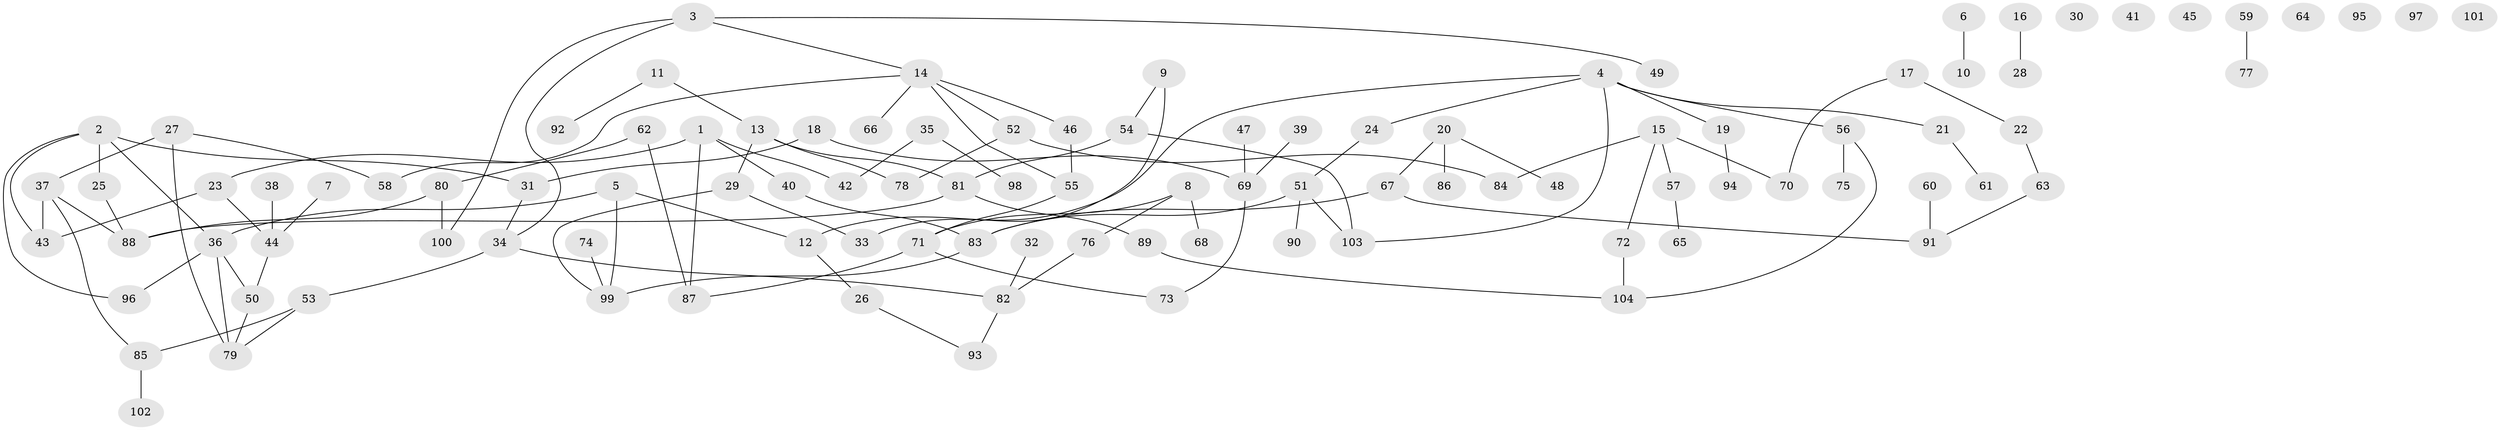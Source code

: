 // Generated by graph-tools (version 1.1) at 2025/40/03/09/25 04:40:49]
// undirected, 104 vertices, 118 edges
graph export_dot {
graph [start="1"]
  node [color=gray90,style=filled];
  1;
  2;
  3;
  4;
  5;
  6;
  7;
  8;
  9;
  10;
  11;
  12;
  13;
  14;
  15;
  16;
  17;
  18;
  19;
  20;
  21;
  22;
  23;
  24;
  25;
  26;
  27;
  28;
  29;
  30;
  31;
  32;
  33;
  34;
  35;
  36;
  37;
  38;
  39;
  40;
  41;
  42;
  43;
  44;
  45;
  46;
  47;
  48;
  49;
  50;
  51;
  52;
  53;
  54;
  55;
  56;
  57;
  58;
  59;
  60;
  61;
  62;
  63;
  64;
  65;
  66;
  67;
  68;
  69;
  70;
  71;
  72;
  73;
  74;
  75;
  76;
  77;
  78;
  79;
  80;
  81;
  82;
  83;
  84;
  85;
  86;
  87;
  88;
  89;
  90;
  91;
  92;
  93;
  94;
  95;
  96;
  97;
  98;
  99;
  100;
  101;
  102;
  103;
  104;
  1 -- 23;
  1 -- 40;
  1 -- 42;
  1 -- 87;
  2 -- 25;
  2 -- 31;
  2 -- 36;
  2 -- 43;
  2 -- 96;
  3 -- 14;
  3 -- 34;
  3 -- 49;
  3 -- 100;
  4 -- 12;
  4 -- 19;
  4 -- 21;
  4 -- 24;
  4 -- 56;
  4 -- 103;
  5 -- 12;
  5 -- 36;
  5 -- 99;
  6 -- 10;
  7 -- 44;
  8 -- 68;
  8 -- 71;
  8 -- 76;
  9 -- 33;
  9 -- 54;
  11 -- 13;
  11 -- 92;
  12 -- 26;
  13 -- 29;
  13 -- 78;
  13 -- 81;
  14 -- 46;
  14 -- 52;
  14 -- 55;
  14 -- 58;
  14 -- 66;
  15 -- 57;
  15 -- 70;
  15 -- 72;
  15 -- 84;
  16 -- 28;
  17 -- 22;
  17 -- 70;
  18 -- 31;
  18 -- 69;
  19 -- 94;
  20 -- 48;
  20 -- 67;
  20 -- 86;
  21 -- 61;
  22 -- 63;
  23 -- 43;
  23 -- 44;
  24 -- 51;
  25 -- 88;
  26 -- 93;
  27 -- 37;
  27 -- 58;
  27 -- 79;
  29 -- 33;
  29 -- 99;
  31 -- 34;
  32 -- 82;
  34 -- 53;
  34 -- 82;
  35 -- 42;
  35 -- 98;
  36 -- 50;
  36 -- 79;
  36 -- 96;
  37 -- 43;
  37 -- 85;
  37 -- 88;
  38 -- 44;
  39 -- 69;
  40 -- 83;
  44 -- 50;
  46 -- 55;
  47 -- 69;
  50 -- 79;
  51 -- 83;
  51 -- 90;
  51 -- 103;
  52 -- 78;
  52 -- 84;
  53 -- 79;
  53 -- 85;
  54 -- 81;
  54 -- 103;
  55 -- 71;
  56 -- 75;
  56 -- 104;
  57 -- 65;
  59 -- 77;
  60 -- 91;
  62 -- 80;
  62 -- 87;
  63 -- 91;
  67 -- 83;
  67 -- 91;
  69 -- 73;
  71 -- 73;
  71 -- 87;
  72 -- 104;
  74 -- 99;
  76 -- 82;
  80 -- 88;
  80 -- 100;
  81 -- 88;
  81 -- 89;
  82 -- 93;
  83 -- 99;
  85 -- 102;
  89 -- 104;
}
